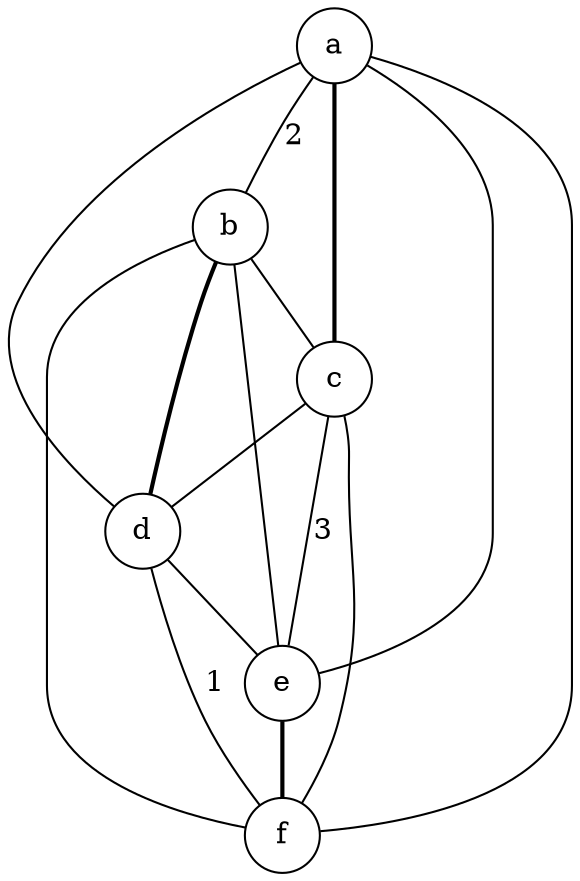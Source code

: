 graph G {
node [shape="circle"]
a [pos="1,2!"]
b [pos="2,2!"]
c [pos="0,1!"]
d [pos="3,1!"]
e [pos="1,0!"]
f [pos="2,0!"]

a--b [label="2"]
b--d [style="bold"]
d--f [label="1"]
e--f [style="bold"]
c--e [label="3"]
c--a [style="bold"]

a--d
a--f
a--e
b--c
b--e
b--f
c--d
c--f
d--e

}
